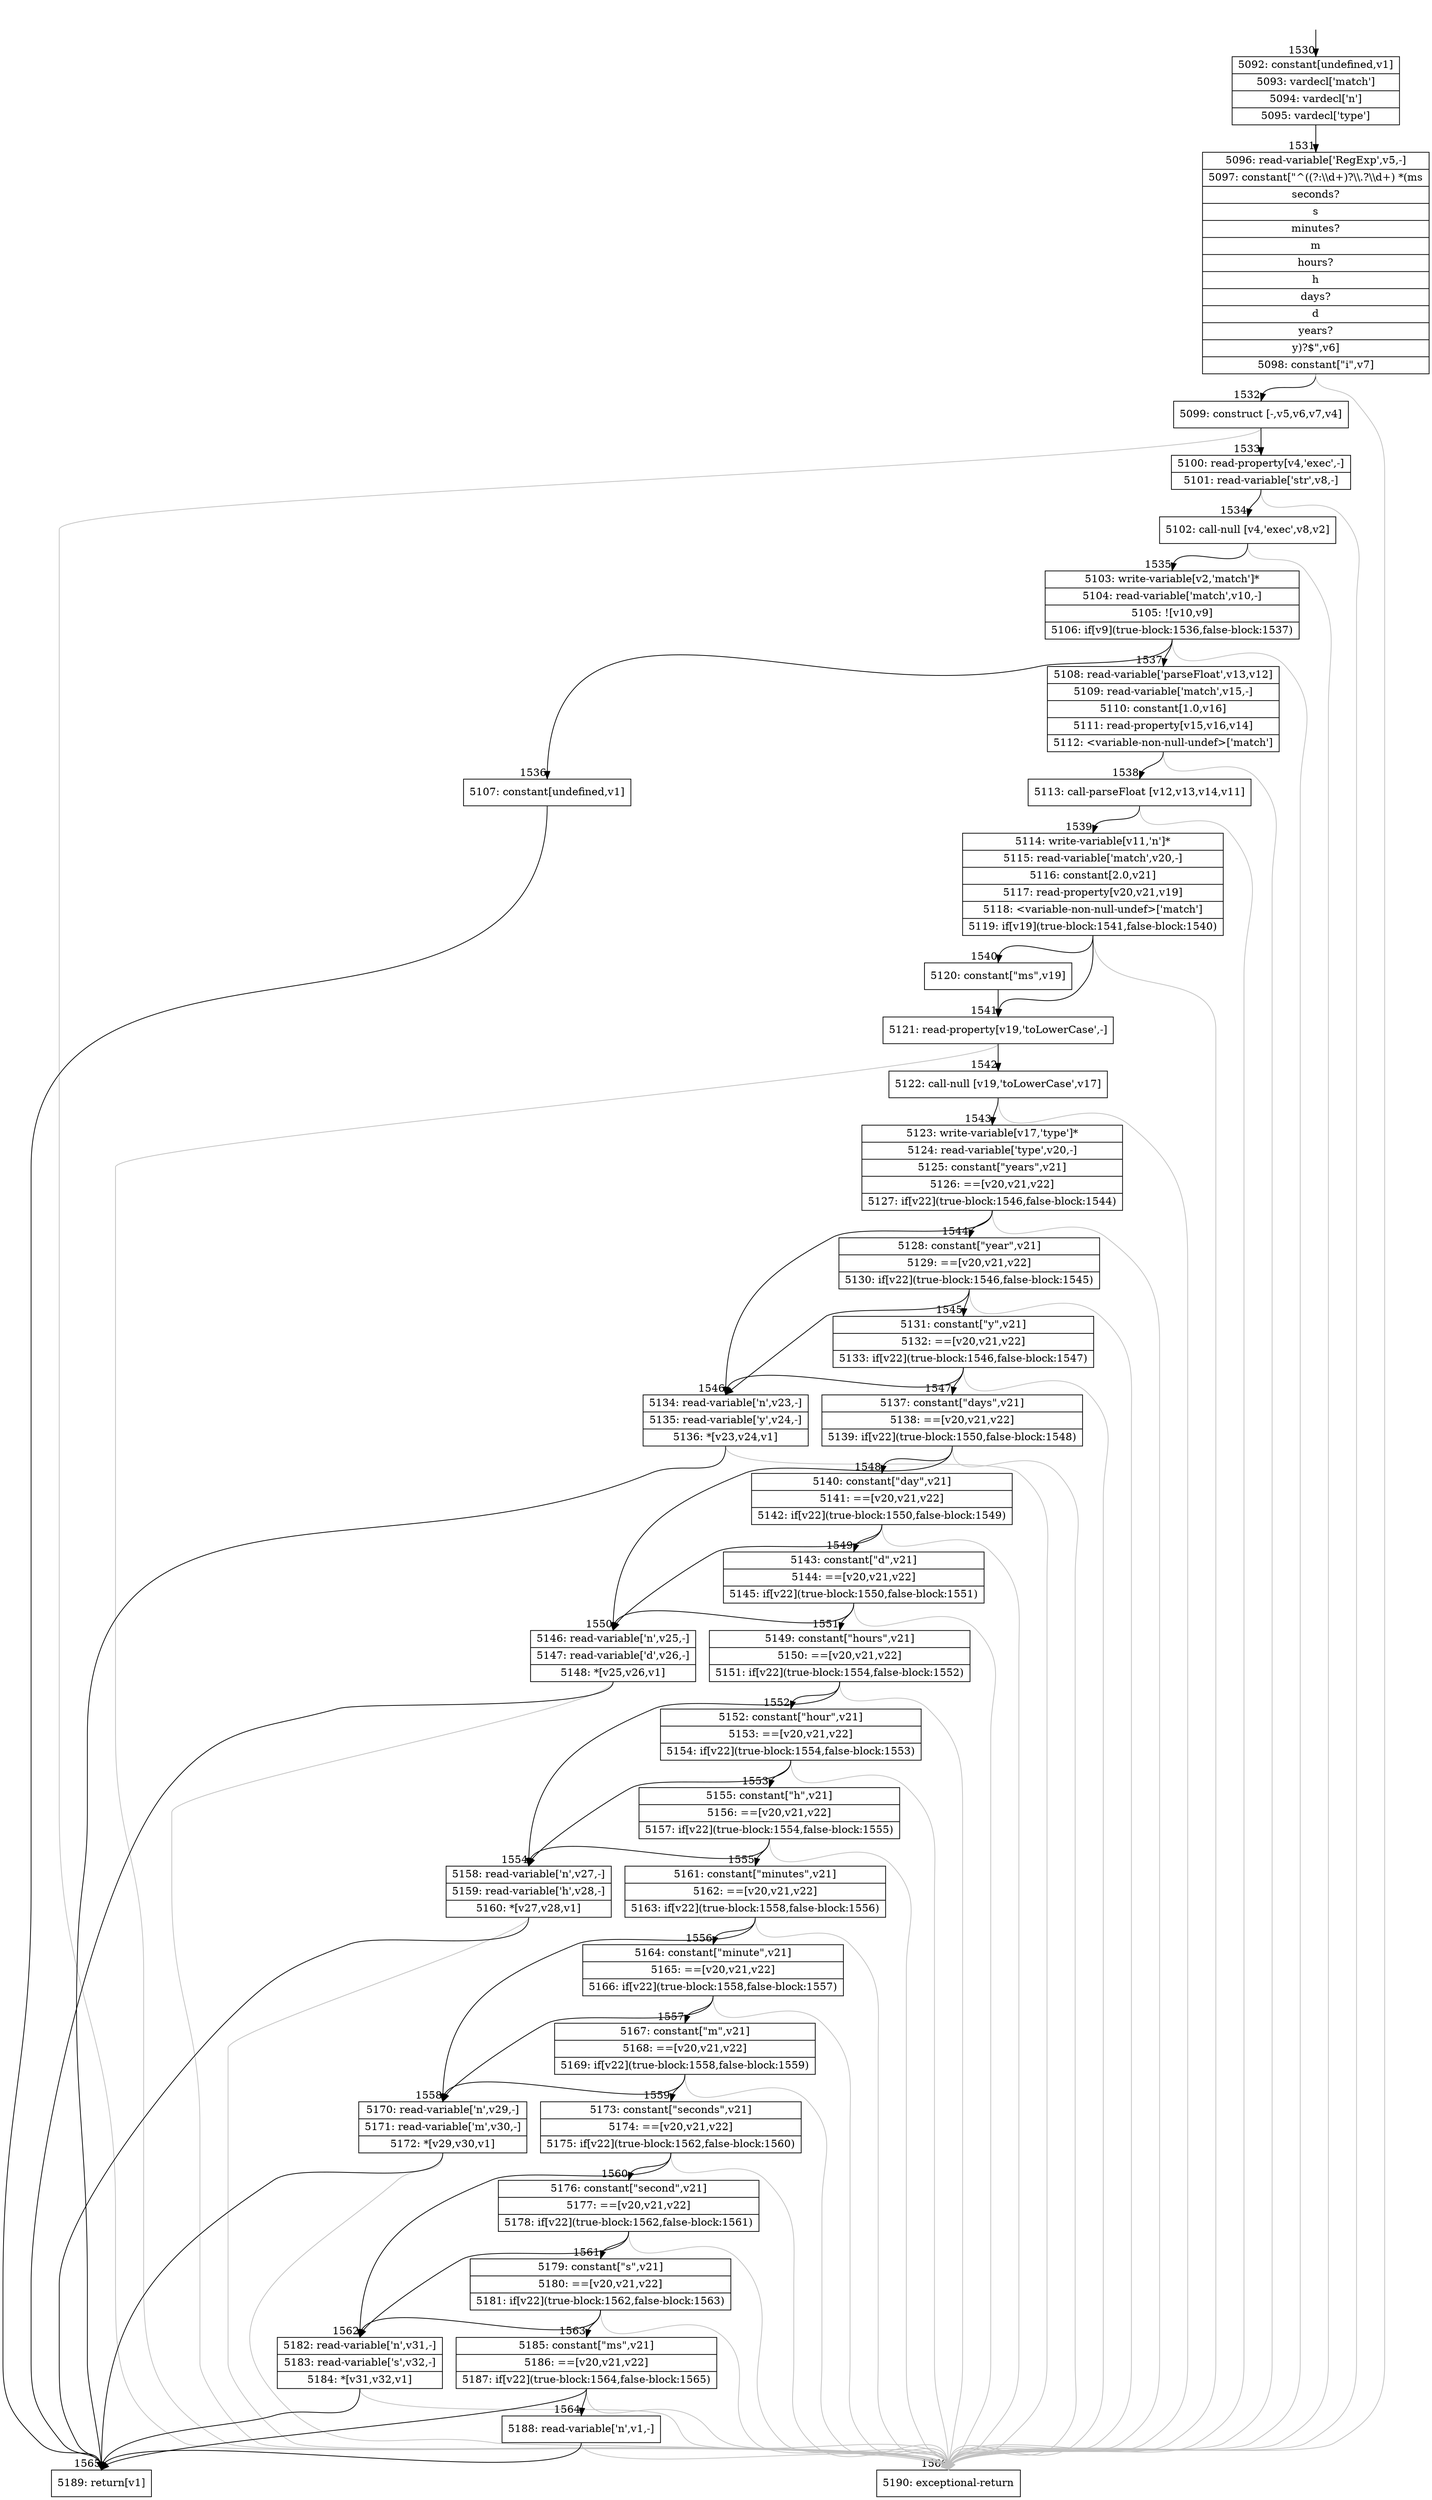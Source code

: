 digraph {
rankdir="TD"
BB_entry145[shape=none,label=""];
BB_entry145 -> BB1530 [tailport=s, headport=n, headlabel="    1530"]
BB1530 [shape=record label="{5092: constant[undefined,v1]|5093: vardecl['match']|5094: vardecl['n']|5095: vardecl['type']}" ] 
BB1530 -> BB1531 [tailport=s, headport=n, headlabel="      1531"]
BB1531 [shape=record label="{5096: read-variable['RegExp',v5,-]|5097: constant[\"^((?:\\\\d+)?\\\\.?\\\\d+) *(ms|seconds?|s|minutes?|m|hours?|h|days?|d|years?|y)?$\",v6]|5098: constant[\"i\",v7]}" ] 
BB1531 -> BB1532 [tailport=s, headport=n, headlabel="      1532"]
BB1531 -> BB1566 [tailport=s, headport=n, color=gray, headlabel="      1566"]
BB1532 [shape=record label="{5099: construct [-,v5,v6,v7,v4]}" ] 
BB1532 -> BB1533 [tailport=s, headport=n, headlabel="      1533"]
BB1532 -> BB1566 [tailport=s, headport=n, color=gray]
BB1533 [shape=record label="{5100: read-property[v4,'exec',-]|5101: read-variable['str',v8,-]}" ] 
BB1533 -> BB1534 [tailport=s, headport=n, headlabel="      1534"]
BB1533 -> BB1566 [tailport=s, headport=n, color=gray]
BB1534 [shape=record label="{5102: call-null [v4,'exec',v8,v2]}" ] 
BB1534 -> BB1535 [tailport=s, headport=n, headlabel="      1535"]
BB1534 -> BB1566 [tailport=s, headport=n, color=gray]
BB1535 [shape=record label="{5103: write-variable[v2,'match']*|5104: read-variable['match',v10,-]|5105: ![v10,v9]|5106: if[v9](true-block:1536,false-block:1537)}" ] 
BB1535 -> BB1536 [tailport=s, headport=n, headlabel="      1536"]
BB1535 -> BB1537 [tailport=s, headport=n, headlabel="      1537"]
BB1535 -> BB1566 [tailport=s, headport=n, color=gray]
BB1536 [shape=record label="{5107: constant[undefined,v1]}" ] 
BB1536 -> BB1565 [tailport=s, headport=n, headlabel="      1565"]
BB1537 [shape=record label="{5108: read-variable['parseFloat',v13,v12]|5109: read-variable['match',v15,-]|5110: constant[1.0,v16]|5111: read-property[v15,v16,v14]|5112: \<variable-non-null-undef\>['match']}" ] 
BB1537 -> BB1538 [tailport=s, headport=n, headlabel="      1538"]
BB1537 -> BB1566 [tailport=s, headport=n, color=gray]
BB1538 [shape=record label="{5113: call-parseFloat [v12,v13,v14,v11]}" ] 
BB1538 -> BB1539 [tailport=s, headport=n, headlabel="      1539"]
BB1538 -> BB1566 [tailport=s, headport=n, color=gray]
BB1539 [shape=record label="{5114: write-variable[v11,'n']*|5115: read-variable['match',v20,-]|5116: constant[2.0,v21]|5117: read-property[v20,v21,v19]|5118: \<variable-non-null-undef\>['match']|5119: if[v19](true-block:1541,false-block:1540)}" ] 
BB1539 -> BB1541 [tailport=s, headport=n, headlabel="      1541"]
BB1539 -> BB1540 [tailport=s, headport=n, headlabel="      1540"]
BB1539 -> BB1566 [tailport=s, headport=n, color=gray]
BB1540 [shape=record label="{5120: constant[\"ms\",v19]}" ] 
BB1540 -> BB1541 [tailport=s, headport=n]
BB1541 [shape=record label="{5121: read-property[v19,'toLowerCase',-]}" ] 
BB1541 -> BB1542 [tailport=s, headport=n, headlabel="      1542"]
BB1541 -> BB1566 [tailport=s, headport=n, color=gray]
BB1542 [shape=record label="{5122: call-null [v19,'toLowerCase',v17]}" ] 
BB1542 -> BB1543 [tailport=s, headport=n, headlabel="      1543"]
BB1542 -> BB1566 [tailport=s, headport=n, color=gray]
BB1543 [shape=record label="{5123: write-variable[v17,'type']*|5124: read-variable['type',v20,-]|5125: constant[\"years\",v21]|5126: ==[v20,v21,v22]|5127: if[v22](true-block:1546,false-block:1544)}" ] 
BB1543 -> BB1546 [tailport=s, headport=n, headlabel="      1546"]
BB1543 -> BB1544 [tailport=s, headport=n, headlabel="      1544"]
BB1543 -> BB1566 [tailport=s, headport=n, color=gray]
BB1544 [shape=record label="{5128: constant[\"year\",v21]|5129: ==[v20,v21,v22]|5130: if[v22](true-block:1546,false-block:1545)}" ] 
BB1544 -> BB1546 [tailport=s, headport=n]
BB1544 -> BB1545 [tailport=s, headport=n, headlabel="      1545"]
BB1544 -> BB1566 [tailport=s, headport=n, color=gray]
BB1545 [shape=record label="{5131: constant[\"y\",v21]|5132: ==[v20,v21,v22]|5133: if[v22](true-block:1546,false-block:1547)}" ] 
BB1545 -> BB1546 [tailport=s, headport=n]
BB1545 -> BB1547 [tailport=s, headport=n, headlabel="      1547"]
BB1545 -> BB1566 [tailport=s, headport=n, color=gray]
BB1546 [shape=record label="{5134: read-variable['n',v23,-]|5135: read-variable['y',v24,-]|5136: *[v23,v24,v1]}" ] 
BB1546 -> BB1565 [tailport=s, headport=n]
BB1546 -> BB1566 [tailport=s, headport=n, color=gray]
BB1547 [shape=record label="{5137: constant[\"days\",v21]|5138: ==[v20,v21,v22]|5139: if[v22](true-block:1550,false-block:1548)}" ] 
BB1547 -> BB1550 [tailport=s, headport=n, headlabel="      1550"]
BB1547 -> BB1548 [tailport=s, headport=n, headlabel="      1548"]
BB1547 -> BB1566 [tailport=s, headport=n, color=gray]
BB1548 [shape=record label="{5140: constant[\"day\",v21]|5141: ==[v20,v21,v22]|5142: if[v22](true-block:1550,false-block:1549)}" ] 
BB1548 -> BB1550 [tailport=s, headport=n]
BB1548 -> BB1549 [tailport=s, headport=n, headlabel="      1549"]
BB1548 -> BB1566 [tailport=s, headport=n, color=gray]
BB1549 [shape=record label="{5143: constant[\"d\",v21]|5144: ==[v20,v21,v22]|5145: if[v22](true-block:1550,false-block:1551)}" ] 
BB1549 -> BB1550 [tailport=s, headport=n]
BB1549 -> BB1551 [tailport=s, headport=n, headlabel="      1551"]
BB1549 -> BB1566 [tailport=s, headport=n, color=gray]
BB1550 [shape=record label="{5146: read-variable['n',v25,-]|5147: read-variable['d',v26,-]|5148: *[v25,v26,v1]}" ] 
BB1550 -> BB1565 [tailport=s, headport=n]
BB1550 -> BB1566 [tailport=s, headport=n, color=gray]
BB1551 [shape=record label="{5149: constant[\"hours\",v21]|5150: ==[v20,v21,v22]|5151: if[v22](true-block:1554,false-block:1552)}" ] 
BB1551 -> BB1554 [tailport=s, headport=n, headlabel="      1554"]
BB1551 -> BB1552 [tailport=s, headport=n, headlabel="      1552"]
BB1551 -> BB1566 [tailport=s, headport=n, color=gray]
BB1552 [shape=record label="{5152: constant[\"hour\",v21]|5153: ==[v20,v21,v22]|5154: if[v22](true-block:1554,false-block:1553)}" ] 
BB1552 -> BB1554 [tailport=s, headport=n]
BB1552 -> BB1553 [tailport=s, headport=n, headlabel="      1553"]
BB1552 -> BB1566 [tailport=s, headport=n, color=gray]
BB1553 [shape=record label="{5155: constant[\"h\",v21]|5156: ==[v20,v21,v22]|5157: if[v22](true-block:1554,false-block:1555)}" ] 
BB1553 -> BB1554 [tailport=s, headport=n]
BB1553 -> BB1555 [tailport=s, headport=n, headlabel="      1555"]
BB1553 -> BB1566 [tailport=s, headport=n, color=gray]
BB1554 [shape=record label="{5158: read-variable['n',v27,-]|5159: read-variable['h',v28,-]|5160: *[v27,v28,v1]}" ] 
BB1554 -> BB1565 [tailport=s, headport=n]
BB1554 -> BB1566 [tailport=s, headport=n, color=gray]
BB1555 [shape=record label="{5161: constant[\"minutes\",v21]|5162: ==[v20,v21,v22]|5163: if[v22](true-block:1558,false-block:1556)}" ] 
BB1555 -> BB1558 [tailport=s, headport=n, headlabel="      1558"]
BB1555 -> BB1556 [tailport=s, headport=n, headlabel="      1556"]
BB1555 -> BB1566 [tailport=s, headport=n, color=gray]
BB1556 [shape=record label="{5164: constant[\"minute\",v21]|5165: ==[v20,v21,v22]|5166: if[v22](true-block:1558,false-block:1557)}" ] 
BB1556 -> BB1558 [tailport=s, headport=n]
BB1556 -> BB1557 [tailport=s, headport=n, headlabel="      1557"]
BB1556 -> BB1566 [tailport=s, headport=n, color=gray]
BB1557 [shape=record label="{5167: constant[\"m\",v21]|5168: ==[v20,v21,v22]|5169: if[v22](true-block:1558,false-block:1559)}" ] 
BB1557 -> BB1558 [tailport=s, headport=n]
BB1557 -> BB1559 [tailport=s, headport=n, headlabel="      1559"]
BB1557 -> BB1566 [tailport=s, headport=n, color=gray]
BB1558 [shape=record label="{5170: read-variable['n',v29,-]|5171: read-variable['m',v30,-]|5172: *[v29,v30,v1]}" ] 
BB1558 -> BB1565 [tailport=s, headport=n]
BB1558 -> BB1566 [tailport=s, headport=n, color=gray]
BB1559 [shape=record label="{5173: constant[\"seconds\",v21]|5174: ==[v20,v21,v22]|5175: if[v22](true-block:1562,false-block:1560)}" ] 
BB1559 -> BB1562 [tailport=s, headport=n, headlabel="      1562"]
BB1559 -> BB1560 [tailport=s, headport=n, headlabel="      1560"]
BB1559 -> BB1566 [tailport=s, headport=n, color=gray]
BB1560 [shape=record label="{5176: constant[\"second\",v21]|5177: ==[v20,v21,v22]|5178: if[v22](true-block:1562,false-block:1561)}" ] 
BB1560 -> BB1562 [tailport=s, headport=n]
BB1560 -> BB1561 [tailport=s, headport=n, headlabel="      1561"]
BB1560 -> BB1566 [tailport=s, headport=n, color=gray]
BB1561 [shape=record label="{5179: constant[\"s\",v21]|5180: ==[v20,v21,v22]|5181: if[v22](true-block:1562,false-block:1563)}" ] 
BB1561 -> BB1562 [tailport=s, headport=n]
BB1561 -> BB1563 [tailport=s, headport=n, headlabel="      1563"]
BB1561 -> BB1566 [tailport=s, headport=n, color=gray]
BB1562 [shape=record label="{5182: read-variable['n',v31,-]|5183: read-variable['s',v32,-]|5184: *[v31,v32,v1]}" ] 
BB1562 -> BB1565 [tailport=s, headport=n]
BB1562 -> BB1566 [tailport=s, headport=n, color=gray]
BB1563 [shape=record label="{5185: constant[\"ms\",v21]|5186: ==[v20,v21,v22]|5187: if[v22](true-block:1564,false-block:1565)}" ] 
BB1563 -> BB1564 [tailport=s, headport=n, headlabel="      1564"]
BB1563 -> BB1565 [tailport=s, headport=n]
BB1563 -> BB1566 [tailport=s, headport=n, color=gray]
BB1564 [shape=record label="{5188: read-variable['n',v1,-]}" ] 
BB1564 -> BB1565 [tailport=s, headport=n]
BB1564 -> BB1566 [tailport=s, headport=n, color=gray]
BB1565 [shape=record label="{5189: return[v1]}" ] 
BB1566 [shape=record label="{5190: exceptional-return}" ] 
//#$~ 1919
}
